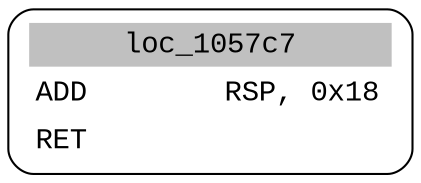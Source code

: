 digraph asm_graph {
1941 [
shape="Mrecord" fontname="Courier New"label =<<table border="0" cellborder="0" cellpadding="3"><tr><td align="center" colspan="2" bgcolor="grey">loc_1057c7</td></tr><tr><td align="left">ADD        RSP, 0x18</td></tr><tr><td align="left">RET        </td></tr></table>> ];
}